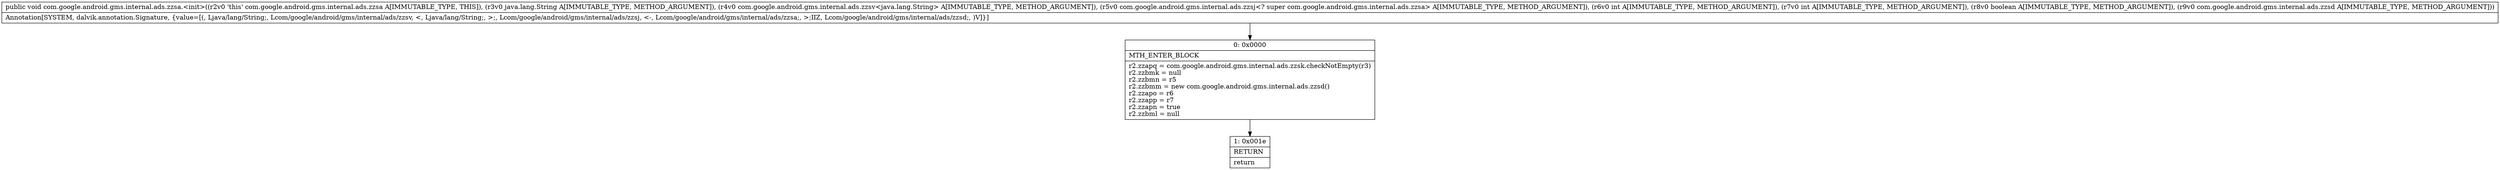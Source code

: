 digraph "CFG forcom.google.android.gms.internal.ads.zzsa.\<init\>(Ljava\/lang\/String;Lcom\/google\/android\/gms\/internal\/ads\/zzsv;Lcom\/google\/android\/gms\/internal\/ads\/zzsj;IIZLcom\/google\/android\/gms\/internal\/ads\/zzsd;)V" {
Node_0 [shape=record,label="{0\:\ 0x0000|MTH_ENTER_BLOCK\l|r2.zzapq = com.google.android.gms.internal.ads.zzsk.checkNotEmpty(r3)\lr2.zzbmk = null\lr2.zzbmn = r5\lr2.zzbmm = new com.google.android.gms.internal.ads.zzsd()\lr2.zzapo = r6\lr2.zzapp = r7\lr2.zzapn = true\lr2.zzbml = null\l}"];
Node_1 [shape=record,label="{1\:\ 0x001e|RETURN\l|return\l}"];
MethodNode[shape=record,label="{public void com.google.android.gms.internal.ads.zzsa.\<init\>((r2v0 'this' com.google.android.gms.internal.ads.zzsa A[IMMUTABLE_TYPE, THIS]), (r3v0 java.lang.String A[IMMUTABLE_TYPE, METHOD_ARGUMENT]), (r4v0 com.google.android.gms.internal.ads.zzsv\<java.lang.String\> A[IMMUTABLE_TYPE, METHOD_ARGUMENT]), (r5v0 com.google.android.gms.internal.ads.zzsj\<? super com.google.android.gms.internal.ads.zzsa\> A[IMMUTABLE_TYPE, METHOD_ARGUMENT]), (r6v0 int A[IMMUTABLE_TYPE, METHOD_ARGUMENT]), (r7v0 int A[IMMUTABLE_TYPE, METHOD_ARGUMENT]), (r8v0 boolean A[IMMUTABLE_TYPE, METHOD_ARGUMENT]), (r9v0 com.google.android.gms.internal.ads.zzsd A[IMMUTABLE_TYPE, METHOD_ARGUMENT]))  | Annotation[SYSTEM, dalvik.annotation.Signature, \{value=[(, Ljava\/lang\/String;, Lcom\/google\/android\/gms\/internal\/ads\/zzsv, \<, Ljava\/lang\/String;, \>;, Lcom\/google\/android\/gms\/internal\/ads\/zzsj, \<\-, Lcom\/google\/android\/gms\/internal\/ads\/zzsa;, \>;IIZ, Lcom\/google\/android\/gms\/internal\/ads\/zzsd;, )V]\}]\l}"];
MethodNode -> Node_0;
Node_0 -> Node_1;
}

